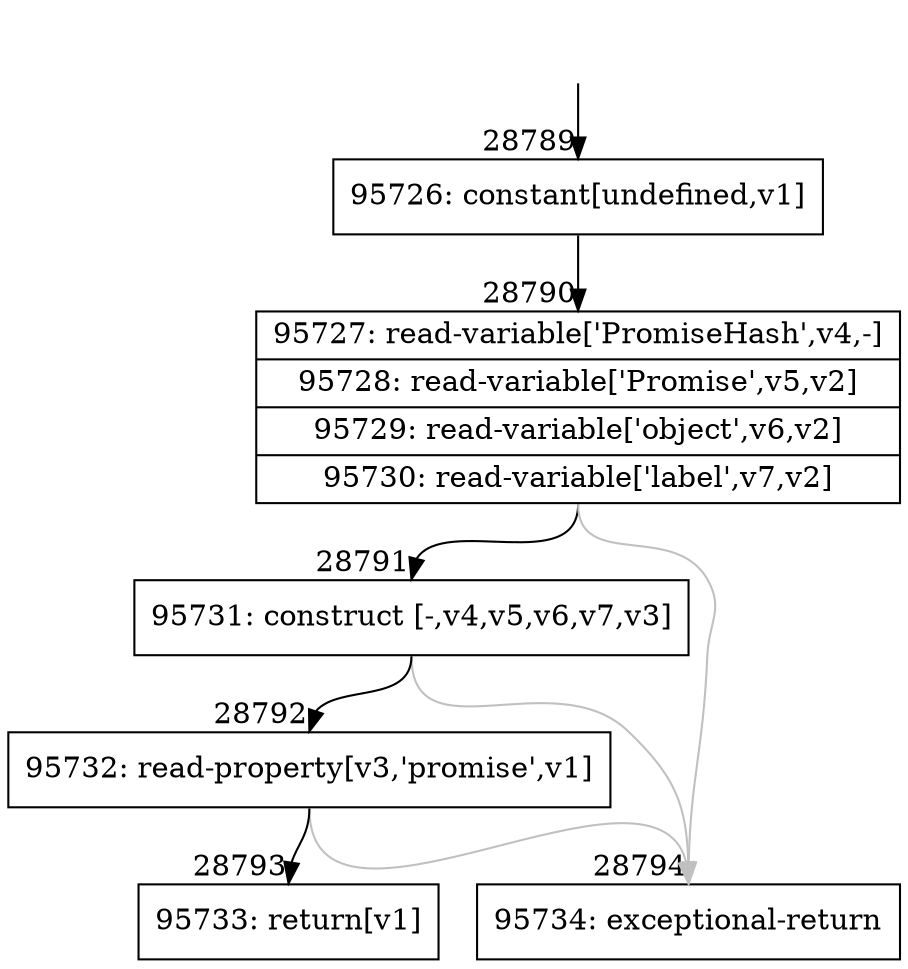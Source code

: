 digraph {
rankdir="TD"
BB_entry2539[shape=none,label=""];
BB_entry2539 -> BB28789 [tailport=s, headport=n, headlabel="    28789"]
BB28789 [shape=record label="{95726: constant[undefined,v1]}" ] 
BB28789 -> BB28790 [tailport=s, headport=n, headlabel="      28790"]
BB28790 [shape=record label="{95727: read-variable['PromiseHash',v4,-]|95728: read-variable['Promise',v5,v2]|95729: read-variable['object',v6,v2]|95730: read-variable['label',v7,v2]}" ] 
BB28790 -> BB28791 [tailport=s, headport=n, headlabel="      28791"]
BB28790 -> BB28794 [tailport=s, headport=n, color=gray, headlabel="      28794"]
BB28791 [shape=record label="{95731: construct [-,v4,v5,v6,v7,v3]}" ] 
BB28791 -> BB28792 [tailport=s, headport=n, headlabel="      28792"]
BB28791 -> BB28794 [tailport=s, headport=n, color=gray]
BB28792 [shape=record label="{95732: read-property[v3,'promise',v1]}" ] 
BB28792 -> BB28793 [tailport=s, headport=n, headlabel="      28793"]
BB28792 -> BB28794 [tailport=s, headport=n, color=gray]
BB28793 [shape=record label="{95733: return[v1]}" ] 
BB28794 [shape=record label="{95734: exceptional-return}" ] 
//#$~ 51571
}
